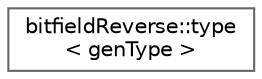 digraph "Graphical Class Hierarchy"
{
 // LATEX_PDF_SIZE
  bgcolor="transparent";
  edge [fontname=Helvetica,fontsize=10,labelfontname=Helvetica,labelfontsize=10];
  node [fontname=Helvetica,fontsize=10,shape=box,height=0.2,width=0.4];
  rankdir="LR";
  Node0 [id="Node000000",label="bitfieldReverse::type\l\< genType \>",height=0.2,width=0.4,color="grey40", fillcolor="white", style="filled",URL="$structbitfield_reverse_1_1type.html",tooltip=" "];
}
